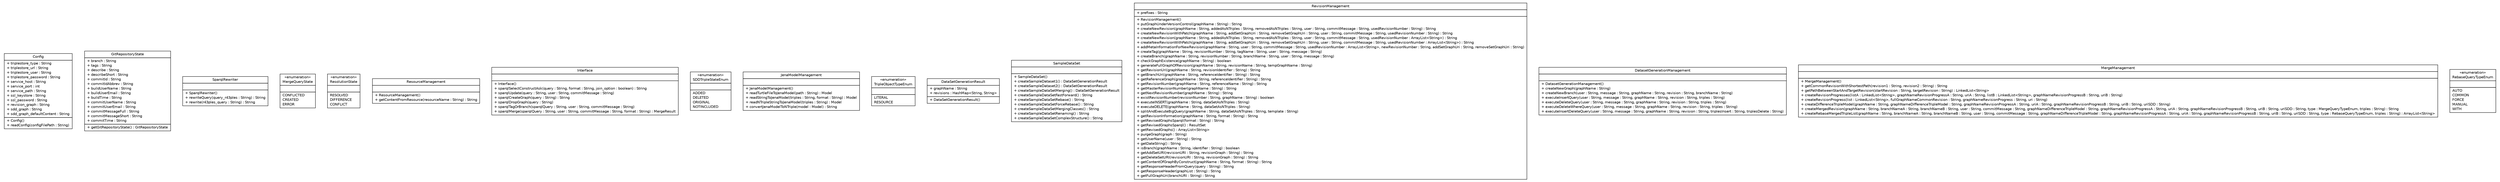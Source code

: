 #!/usr/local/bin/dot
#
# Class diagram 
# Generated by UMLGraph version R5_6-24-gf6e263 (http://www.umlgraph.org/)
#

digraph G {
	edge [fontname="Helvetica",fontsize=10,labelfontname="Helvetica",labelfontsize=10];
	node [fontname="Helvetica",fontsize=10,shape=plaintext];
	nodesep=0.25;
	ranksep=0.5;
	// de.tud.plt.r43ples.management.Config
	c156 [label=<<table title="de.tud.plt.r43ples.management.Config" border="0" cellborder="1" cellspacing="0" cellpadding="2" port="p" href="./Config.html">
		<tr><td><table border="0" cellspacing="0" cellpadding="1">
<tr><td align="center" balign="center"> Config </td></tr>
		</table></td></tr>
		<tr><td><table border="0" cellspacing="0" cellpadding="1">
<tr><td align="left" balign="left"> + triplestore_type : String </td></tr>
<tr><td align="left" balign="left"> + triplestore_url : String </td></tr>
<tr><td align="left" balign="left"> + triplestore_user : String </td></tr>
<tr><td align="left" balign="left"> + triplestore_password : String </td></tr>
<tr><td align="left" balign="left"> + service_host : String </td></tr>
<tr><td align="left" balign="left"> + service_port : int </td></tr>
<tr><td align="left" balign="left"> + service_path : String </td></tr>
<tr><td align="left" balign="left"> + ssl_keystore : String </td></tr>
<tr><td align="left" balign="left"> + ssl_password : String </td></tr>
<tr><td align="left" balign="left"> + revision_graph : String </td></tr>
<tr><td align="left" balign="left"> + sdd_graph : String </td></tr>
<tr><td align="left" balign="left"> + sdd_graph_defaultContent : String </td></tr>
		</table></td></tr>
		<tr><td><table border="0" cellspacing="0" cellpadding="1">
<tr><td align="left" balign="left"> + Config() </td></tr>
<tr><td align="left" balign="left"> + readConfig(configFilePath : String) </td></tr>
		</table></td></tr>
		</table>>, URL="./Config.html", fontname="Helvetica", fontcolor="black", fontsize=10.0];
	// de.tud.plt.r43ples.management.GitRepositoryState
	c157 [label=<<table title="de.tud.plt.r43ples.management.GitRepositoryState" border="0" cellborder="1" cellspacing="0" cellpadding="2" port="p" href="./GitRepositoryState.html">
		<tr><td><table border="0" cellspacing="0" cellpadding="1">
<tr><td align="center" balign="center"> GitRepositoryState </td></tr>
		</table></td></tr>
		<tr><td><table border="0" cellspacing="0" cellpadding="1">
<tr><td align="left" balign="left"> + branch : String </td></tr>
<tr><td align="left" balign="left"> + tags : String </td></tr>
<tr><td align="left" balign="left"> + describe : String </td></tr>
<tr><td align="left" balign="left"> + describeShort : String </td></tr>
<tr><td align="left" balign="left"> + commitId : String </td></tr>
<tr><td align="left" balign="left"> + commitIdAbbrev : String </td></tr>
<tr><td align="left" balign="left"> + buildUserName : String </td></tr>
<tr><td align="left" balign="left"> + buildUserEmail : String </td></tr>
<tr><td align="left" balign="left"> + buildTime : String </td></tr>
<tr><td align="left" balign="left"> + commitUserName : String </td></tr>
<tr><td align="left" balign="left"> + commitUserEmail : String </td></tr>
<tr><td align="left" balign="left"> + commitMessageFull : String </td></tr>
<tr><td align="left" balign="left"> + commitMessageShort : String </td></tr>
<tr><td align="left" balign="left"> + commitTime : String </td></tr>
		</table></td></tr>
		<tr><td><table border="0" cellspacing="0" cellpadding="1">
<tr><td align="left" balign="left"> + getGitRepositoryState() : GitRepositoryState </td></tr>
		</table></td></tr>
		</table>>, URL="./GitRepositoryState.html", fontname="Helvetica", fontcolor="black", fontsize=10.0];
	// de.tud.plt.r43ples.management.SparqlRewriter
	c158 [label=<<table title="de.tud.plt.r43ples.management.SparqlRewriter" border="0" cellborder="1" cellspacing="0" cellpadding="2" port="p" href="./SparqlRewriter.html">
		<tr><td><table border="0" cellspacing="0" cellpadding="1">
<tr><td align="center" balign="center"> SparqlRewriter </td></tr>
		</table></td></tr>
		<tr><td><table border="0" cellspacing="0" cellpadding="1">
<tr><td align="left" balign="left">  </td></tr>
		</table></td></tr>
		<tr><td><table border="0" cellspacing="0" cellpadding="1">
<tr><td align="left" balign="left"> + SparqlRewriter() </td></tr>
<tr><td align="left" balign="left"> + rewriteQuery(query_r43ples : String) : String </td></tr>
<tr><td align="left" balign="left"> + rewrite(r43ples_query : String) : String </td></tr>
		</table></td></tr>
		</table>>, URL="./SparqlRewriter.html", fontname="Helvetica", fontcolor="black", fontsize=10.0];
	// de.tud.plt.r43ples.management.MergeQueryState
	c159 [label=<<table title="de.tud.plt.r43ples.management.MergeQueryState" border="0" cellborder="1" cellspacing="0" cellpadding="2" port="p" href="./MergeQueryState.html">
		<tr><td><table border="0" cellspacing="0" cellpadding="1">
<tr><td align="center" balign="center"> &#171;enumeration&#187; </td></tr>
<tr><td align="center" balign="center"> MergeQueryState </td></tr>
		</table></td></tr>
		<tr><td><table border="0" cellspacing="0" cellpadding="1">
<tr><td align="left" balign="left">  </td></tr>
		</table></td></tr>
		<tr><td><table border="0" cellspacing="0" cellpadding="1">
<tr><td align="left" balign="left"> CONFLICTED </td></tr>
<tr><td align="left" balign="left"> CREATED </td></tr>
<tr><td align="left" balign="left"> ERROR </td></tr>
		</table></td></tr>
		</table>>, URL="./MergeQueryState.html", fontname="Helvetica", fontcolor="black", fontsize=10.0];
	// de.tud.plt.r43ples.management.ResolutionState
	c160 [label=<<table title="de.tud.plt.r43ples.management.ResolutionState" border="0" cellborder="1" cellspacing="0" cellpadding="2" port="p" href="./ResolutionState.html">
		<tr><td><table border="0" cellspacing="0" cellpadding="1">
<tr><td align="center" balign="center"> &#171;enumeration&#187; </td></tr>
<tr><td align="center" balign="center"> ResolutionState </td></tr>
		</table></td></tr>
		<tr><td><table border="0" cellspacing="0" cellpadding="1">
<tr><td align="left" balign="left">  </td></tr>
		</table></td></tr>
		<tr><td><table border="0" cellspacing="0" cellpadding="1">
<tr><td align="left" balign="left"> RESOLVED </td></tr>
<tr><td align="left" balign="left"> DIFFERENCE </td></tr>
<tr><td align="left" balign="left"> CONFLICT </td></tr>
		</table></td></tr>
		</table>>, URL="./ResolutionState.html", fontname="Helvetica", fontcolor="black", fontsize=10.0];
	// de.tud.plt.r43ples.management.ResourceManagement
	c161 [label=<<table title="de.tud.plt.r43ples.management.ResourceManagement" border="0" cellborder="1" cellspacing="0" cellpadding="2" port="p" href="./ResourceManagement.html">
		<tr><td><table border="0" cellspacing="0" cellpadding="1">
<tr><td align="center" balign="center"> ResourceManagement </td></tr>
		</table></td></tr>
		<tr><td><table border="0" cellspacing="0" cellpadding="1">
<tr><td align="left" balign="left">  </td></tr>
		</table></td></tr>
		<tr><td><table border="0" cellspacing="0" cellpadding="1">
<tr><td align="left" balign="left"> + ResourceManagement() </td></tr>
<tr><td align="left" balign="left"> + getContentFromResource(resourceName : String) : String </td></tr>
		</table></td></tr>
		</table>>, URL="./ResourceManagement.html", fontname="Helvetica", fontcolor="black", fontsize=10.0];
	// de.tud.plt.r43ples.management.Interface
	c162 [label=<<table title="de.tud.plt.r43ples.management.Interface" border="0" cellborder="1" cellspacing="0" cellpadding="2" port="p" href="./Interface.html">
		<tr><td><table border="0" cellspacing="0" cellpadding="1">
<tr><td align="center" balign="center"> Interface </td></tr>
		</table></td></tr>
		<tr><td><table border="0" cellspacing="0" cellpadding="1">
<tr><td align="left" balign="left">  </td></tr>
		</table></td></tr>
		<tr><td><table border="0" cellspacing="0" cellpadding="1">
<tr><td align="left" balign="left"> + Interface() </td></tr>
<tr><td align="left" balign="left"> + sparqlSelectConstructAsk(query : String, format : String, join_option : boolean) : String </td></tr>
<tr><td align="left" balign="left"> + sparqlUpdate(query : String, user : String, commitMessage : String) </td></tr>
<tr><td align="left" balign="left"> + sparqlCreateGraph(query : String) : String </td></tr>
<tr><td align="left" balign="left"> + sparqlDropGraph(query : String) </td></tr>
<tr><td align="left" balign="left"> + sparqlTagOrBranch(sparqlQuery : String, user : String, commitMessage : String) </td></tr>
<tr><td align="left" balign="left"> + sparqlMerge(sparqlQuery : String, user : String, commitMessage : String, format : String) : MergeResult </td></tr>
		</table></td></tr>
		</table>>, URL="./Interface.html", fontname="Helvetica", fontcolor="black", fontsize=10.0];
	// de.tud.plt.r43ples.management.SDDTripleStateEnum
	c163 [label=<<table title="de.tud.plt.r43ples.management.SDDTripleStateEnum" border="0" cellborder="1" cellspacing="0" cellpadding="2" port="p" href="./SDDTripleStateEnum.html">
		<tr><td><table border="0" cellspacing="0" cellpadding="1">
<tr><td align="center" balign="center"> &#171;enumeration&#187; </td></tr>
<tr><td align="center" balign="center"> SDDTripleStateEnum </td></tr>
		</table></td></tr>
		<tr><td><table border="0" cellspacing="0" cellpadding="1">
<tr><td align="left" balign="left">  </td></tr>
		</table></td></tr>
		<tr><td><table border="0" cellspacing="0" cellpadding="1">
<tr><td align="left" balign="left"> ADDED </td></tr>
<tr><td align="left" balign="left"> DELETED </td></tr>
<tr><td align="left" balign="left"> ORIGINAL </td></tr>
<tr><td align="left" balign="left"> NOTINCLUDED </td></tr>
		</table></td></tr>
		</table>>, URL="./SDDTripleStateEnum.html", fontname="Helvetica", fontcolor="black", fontsize=10.0];
	// de.tud.plt.r43ples.management.JenaModelManagement
	c164 [label=<<table title="de.tud.plt.r43ples.management.JenaModelManagement" border="0" cellborder="1" cellspacing="0" cellpadding="2" port="p" href="./JenaModelManagement.html">
		<tr><td><table border="0" cellspacing="0" cellpadding="1">
<tr><td align="center" balign="center"> JenaModelManagement </td></tr>
		</table></td></tr>
		<tr><td><table border="0" cellspacing="0" cellpadding="1">
<tr><td align="left" balign="left">  </td></tr>
		</table></td></tr>
		<tr><td><table border="0" cellspacing="0" cellpadding="1">
<tr><td align="left" balign="left"> + JenaModelManagement() </td></tr>
<tr><td align="left" balign="left"> + readTurtleFileToJenaModel(path : String) : Model </td></tr>
<tr><td align="left" balign="left"> + readStringToJenaModel(triples : String, format : String) : Model </td></tr>
<tr><td align="left" balign="left"> + readNTripleStringToJenaModel(triples : String) : Model </td></tr>
<tr><td align="left" balign="left"> + convertJenaModelToNTriple(model : Model) : String </td></tr>
		</table></td></tr>
		</table>>, URL="./JenaModelManagement.html", fontname="Helvetica", fontcolor="black", fontsize=10.0];
	// de.tud.plt.r43ples.management.TripleObjectTypeEnum
	c165 [label=<<table title="de.tud.plt.r43ples.management.TripleObjectTypeEnum" border="0" cellborder="1" cellspacing="0" cellpadding="2" port="p" href="./TripleObjectTypeEnum.html">
		<tr><td><table border="0" cellspacing="0" cellpadding="1">
<tr><td align="center" balign="center"> &#171;enumeration&#187; </td></tr>
<tr><td align="center" balign="center"> TripleObjectTypeEnum </td></tr>
		</table></td></tr>
		<tr><td><table border="0" cellspacing="0" cellpadding="1">
<tr><td align="left" balign="left">  </td></tr>
		</table></td></tr>
		<tr><td><table border="0" cellspacing="0" cellpadding="1">
<tr><td align="left" balign="left"> LITERAL </td></tr>
<tr><td align="left" balign="left"> RESOURCE </td></tr>
		</table></td></tr>
		</table>>, URL="./TripleObjectTypeEnum.html", fontname="Helvetica", fontcolor="black", fontsize=10.0];
	// de.tud.plt.r43ples.management.DataSetGenerationResult
	c166 [label=<<table title="de.tud.plt.r43ples.management.DataSetGenerationResult" border="0" cellborder="1" cellspacing="0" cellpadding="2" port="p" href="./DataSetGenerationResult.html">
		<tr><td><table border="0" cellspacing="0" cellpadding="1">
<tr><td align="center" balign="center"> DataSetGenerationResult </td></tr>
		</table></td></tr>
		<tr><td><table border="0" cellspacing="0" cellpadding="1">
<tr><td align="left" balign="left"> + graphName : String </td></tr>
<tr><td align="left" balign="left"> + revisions : HashMap&lt;String, String&gt; </td></tr>
		</table></td></tr>
		<tr><td><table border="0" cellspacing="0" cellpadding="1">
<tr><td align="left" balign="left"> + DataSetGenerationResult() </td></tr>
		</table></td></tr>
		</table>>, URL="./DataSetGenerationResult.html", fontname="Helvetica", fontcolor="black", fontsize=10.0];
	// de.tud.plt.r43ples.management.SampleDataSet
	c167 [label=<<table title="de.tud.plt.r43ples.management.SampleDataSet" border="0" cellborder="1" cellspacing="0" cellpadding="2" port="p" href="./SampleDataSet.html">
		<tr><td><table border="0" cellspacing="0" cellpadding="1">
<tr><td align="center" balign="center"> SampleDataSet </td></tr>
		</table></td></tr>
		<tr><td><table border="0" cellspacing="0" cellpadding="1">
<tr><td align="left" balign="left">  </td></tr>
		</table></td></tr>
		<tr><td><table border="0" cellspacing="0" cellpadding="1">
<tr><td align="left" balign="left"> + SampleDataSet() </td></tr>
<tr><td align="left" balign="left"> + createSampleDataset1() : DataSetGenerationResult </td></tr>
<tr><td align="left" balign="left"> + createSampleDataset2() : DataSetGenerationResult </td></tr>
<tr><td align="left" balign="left"> + createSampleDataSetMerging() : DataSetGenerationResult </td></tr>
<tr><td align="left" balign="left"> + createSampleDataSetFastForward() : String </td></tr>
<tr><td align="left" balign="left"> + createSampleDataSetRebase() : String </td></tr>
<tr><td align="left" balign="left"> + createSampleDataSetForceRebase() : String </td></tr>
<tr><td align="left" balign="left"> + createSampleDataSetMergingClasses() : String </td></tr>
<tr><td align="left" balign="left"> + createSampleDataSetRenaming() : String </td></tr>
<tr><td align="left" balign="left"> + createSampleDataSetComplexStructure() : String </td></tr>
		</table></td></tr>
		</table>>, URL="./SampleDataSet.html", fontname="Helvetica", fontcolor="black", fontsize=10.0];
	// de.tud.plt.r43ples.management.RevisionManagement
	c168 [label=<<table title="de.tud.plt.r43ples.management.RevisionManagement" border="0" cellborder="1" cellspacing="0" cellpadding="2" port="p" href="./RevisionManagement.html">
		<tr><td><table border="0" cellspacing="0" cellpadding="1">
<tr><td align="center" balign="center"> RevisionManagement </td></tr>
		</table></td></tr>
		<tr><td><table border="0" cellspacing="0" cellpadding="1">
<tr><td align="left" balign="left"> + prefixes : String </td></tr>
		</table></td></tr>
		<tr><td><table border="0" cellspacing="0" cellpadding="1">
<tr><td align="left" balign="left"> + RevisionManagement() </td></tr>
<tr><td align="left" balign="left"> + putGraphUnderVersionControl(graphName : String) : String </td></tr>
<tr><td align="left" balign="left"> + createNewRevision(graphName : String, addedAsNTriples : String, removedAsNTriples : String, user : String, commitMessage : String, usedRevisionNumber : String) : String </td></tr>
<tr><td align="left" balign="left"> + createNewRevisionWithPatch(graphName : String, addSetGraphUri : String, removeSetGraphUri : String, user : String, commitMessage : String, usedRevisionNumber : String) : String </td></tr>
<tr><td align="left" balign="left"> + createNewRevision(graphName : String, addedAsNTriples : String, removedAsNTriples : String, user : String, commitMessage : String, usedRevisionNumber : ArrayList&lt;String&gt;) : String </td></tr>
<tr><td align="left" balign="left"> + createNewRevisionWithPatch(graphName : String, addSetGraphUri : String, removeSetGraphUri : String, user : String, commitMessage : String, usedRevisionNumber : ArrayList&lt;String&gt;) : String </td></tr>
<tr><td align="left" balign="left"> + addMetaInformationForNewRevision(graphName : String, user : String, commitMessage : String, usedRevisionNumber : ArrayList&lt;String&gt;, newRevisionNumber : String, addSetGraphUri : String, removeSetGraphUri : String) </td></tr>
<tr><td align="left" balign="left"> + createTag(graphName : String, revisionNumber : String, tagName : String, user : String, message : String) </td></tr>
<tr><td align="left" balign="left"> + createBranch(graphName : String, revisionNumber : String, branchName : String, user : String, message : String) </td></tr>
<tr><td align="left" balign="left"> + checkGraphExistence(graphName : String) : boolean </td></tr>
<tr><td align="left" balign="left"> + generateFullGraphOfRevision(graphName : String, revisionName : String, tempGraphName : String) </td></tr>
<tr><td align="left" balign="left"> + getRevisionUri(graphName : String, revisionIdentifier : String) : String </td></tr>
<tr><td align="left" balign="left"> + getBranchUri(graphName : String, referenceIdentifier : String) : String </td></tr>
<tr><td align="left" balign="left"> + getReferenceGraph(graphName : String, referenceIdentifier : String) : String </td></tr>
<tr><td align="left" balign="left"> + getRevisionNumber(graphName : String, referenceName : String) : String </td></tr>
<tr><td align="left" balign="left"> + getMasterRevisionNumber(graphName : String) : String </td></tr>
<tr><td align="left" balign="left"> + getNextRevisionNumber(graphName : String) : String </td></tr>
<tr><td align="left" balign="left"> + existRevisionNumber(revisionNumber : String, graphName : String) : boolean </td></tr>
<tr><td align="left" balign="left"> + executeINSERT(graphName : String, dataSetAsNTriples : String) </td></tr>
<tr><td align="left" balign="left"> + executeDELETE(graphName : String, dataSetAsNTriples : String) </td></tr>
<tr><td align="left" balign="left"> + splitAndExecuteBigQuery(graphName : String, dataSetAsNTriples : String, template : String) </td></tr>
<tr><td align="left" balign="left"> + getRevisionInformation(graphName : String, format : String) : String </td></tr>
<tr><td align="left" balign="left"> + getRevisedGraphsSparql(format : String) : String </td></tr>
<tr><td align="left" balign="left"> + getRevisedGraphsSparql() : ResultSet </td></tr>
<tr><td align="left" balign="left"> + getRevisedGraphs() : ArrayList&lt;String&gt; </td></tr>
<tr><td align="left" balign="left"> + purgeGraph(graph : String) </td></tr>
<tr><td align="left" balign="left"> + getUserName(user : String) : String </td></tr>
<tr><td align="left" balign="left"> + getDateString() : String </td></tr>
<tr><td align="left" balign="left"> + isBranch(graphName : String, identifier : String) : boolean </td></tr>
<tr><td align="left" balign="left"> + getAddSetURI(revisionURI : String, revisionGraph : String) : String </td></tr>
<tr><td align="left" balign="left"> + getDeleteSetURI(revisionURI : String, revisionGraph : String) : String </td></tr>
<tr><td align="left" balign="left"> + getContentOfGraphByConstruct(graphName : String, format : String) : String </td></tr>
<tr><td align="left" balign="left"> + getResponseHeaderFromQuery(query : String) : String </td></tr>
<tr><td align="left" balign="left"> + getResponseHeader(graphList : String) : String </td></tr>
<tr><td align="left" balign="left"> + getFullGraphUri(branchURI : String) : String </td></tr>
		</table></td></tr>
		</table>>, URL="./RevisionManagement.html", fontname="Helvetica", fontcolor="black", fontsize=10.0];
	// de.tud.plt.r43ples.management.DatasetGenerationManagement
	c169 [label=<<table title="de.tud.plt.r43ples.management.DatasetGenerationManagement" border="0" cellborder="1" cellspacing="0" cellpadding="2" port="p" href="./DatasetGenerationManagement.html">
		<tr><td><table border="0" cellspacing="0" cellpadding="1">
<tr><td align="center" balign="center"> DatasetGenerationManagement </td></tr>
		</table></td></tr>
		<tr><td><table border="0" cellspacing="0" cellpadding="1">
<tr><td align="left" balign="left">  </td></tr>
		</table></td></tr>
		<tr><td><table border="0" cellspacing="0" cellpadding="1">
<tr><td align="left" balign="left"> + DatasetGenerationManagement() </td></tr>
<tr><td align="left" balign="left"> + createNewGraph(graphName : String) </td></tr>
<tr><td align="left" balign="left"> + createNewBranch(user : String, message : String, graphName : String, revision : String, branchName : String) </td></tr>
<tr><td align="left" balign="left"> + executeInsertQuery(user : String, message : String, graphName : String, revision : String, triples : String) </td></tr>
<tr><td align="left" balign="left"> + executeDeleteQuery(user : String, message : String, graphName : String, revision : String, triples : String) </td></tr>
<tr><td align="left" balign="left"> + executeDeleteWhereQuery(user : String, message : String, graphName : String, revision : String, triples : String) </td></tr>
<tr><td align="left" balign="left"> + executeInsertDeleteQuery(user : String, message : String, graphName : String, revision : String, triplesInsert : String, triplesDelete : String) </td></tr>
		</table></td></tr>
		</table>>, URL="./DatasetGenerationManagement.html", fontname="Helvetica", fontcolor="black", fontsize=10.0];
	// de.tud.plt.r43ples.management.MergeManagement
	c170 [label=<<table title="de.tud.plt.r43ples.management.MergeManagement" border="0" cellborder="1" cellspacing="0" cellpadding="2" port="p" href="./MergeManagement.html">
		<tr><td><table border="0" cellspacing="0" cellpadding="1">
<tr><td align="center" balign="center"> MergeManagement </td></tr>
		</table></td></tr>
		<tr><td><table border="0" cellspacing="0" cellpadding="1">
<tr><td align="left" balign="left">  </td></tr>
		</table></td></tr>
		<tr><td><table border="0" cellspacing="0" cellpadding="1">
<tr><td align="left" balign="left"> + MergeManagement() </td></tr>
<tr><td align="left" balign="left"> + getCommonRevisionWithShortestPath(revision1 : String, revision2 : String) : String </td></tr>
<tr><td align="left" balign="left"> + getPathBetweenStartAndTargetRevision(startRevision : String, targetRevision : String) : LinkedList&lt;String&gt; </td></tr>
<tr><td align="left" balign="left"> + createRevisionProgresses(listA : LinkedList&lt;String&gt;, graphNameRevisionProgressA : String, uriA : String, listB : LinkedList&lt;String&gt;, graphNameRevisionProgressB : String, uriB : String) </td></tr>
<tr><td align="left" balign="left"> + createRevisionProgress(list : LinkedList&lt;String&gt;, fullGraphNameCommonRevision : String, graphNameRevisionProgress : String, uri : String) </td></tr>
<tr><td align="left" balign="left"> + createDifferenceTripleModel(graphName : String, graphNameDifferenceTripleModel : String, graphNameRevisionProgressA : String, uriA : String, graphNameRevisionProgressB : String, uriB : String, uriSDD : String) </td></tr>
<tr><td align="left" balign="left"> + createMergedRevision(graphName : String, branchNameA : String, branchNameB : String, user : String, commitMessage : String, graphNameDifferenceTripleModel : String, graphNameRevisionProgressA : String, uriA : String, graphNameRevisionProgressB : String, uriB : String, uriSDD : String, type : MergeQueryTypeEnum, triples : String) : String </td></tr>
<tr><td align="left" balign="left"> + createRebaseMergedTripleList(graphName : String, branchNameA : String, branchNameB : String, user : String, commitMessage : String, graphNameDifferenceTripleModel : String, graphNameRevisionProgressA : String, uriA : String, graphNameRevisionProgressB : String, uriB : String, uriSDD : String, type : RebaseQueryTypeEnum, triples : String) : ArrayList&lt;String&gt; </td></tr>
		</table></td></tr>
		</table>>, URL="./MergeManagement.html", fontname="Helvetica", fontcolor="black", fontsize=10.0];
	// de.tud.plt.r43ples.management.RebaseQueryTypeEnum
	c171 [label=<<table title="de.tud.plt.r43ples.management.RebaseQueryTypeEnum" border="0" cellborder="1" cellspacing="0" cellpadding="2" port="p" href="./RebaseQueryTypeEnum.html">
		<tr><td><table border="0" cellspacing="0" cellpadding="1">
<tr><td align="center" balign="center"> &#171;enumeration&#187; </td></tr>
<tr><td align="center" balign="center"> RebaseQueryTypeEnum </td></tr>
		</table></td></tr>
		<tr><td><table border="0" cellspacing="0" cellpadding="1">
<tr><td align="left" balign="left">  </td></tr>
		</table></td></tr>
		<tr><td><table border="0" cellspacing="0" cellpadding="1">
<tr><td align="left" balign="left"> AUTO </td></tr>
<tr><td align="left" balign="left"> COMMON </td></tr>
<tr><td align="left" balign="left"> FORCE </td></tr>
<tr><td align="left" balign="left"> MANUAL </td></tr>
<tr><td align="left" balign="left"> WITH </td></tr>
		</table></td></tr>
		</table>>, URL="./RebaseQueryTypeEnum.html", fontname="Helvetica", fontcolor="black", fontsize=10.0];
}

